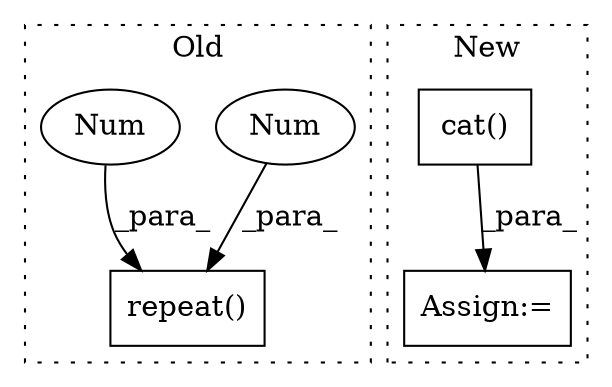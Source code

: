 digraph G {
subgraph cluster0 {
1 [label="repeat()" a="75" s="5200,5230" l="26,1" shape="box"];
4 [label="Num" a="76" s="5229" l="1" shape="ellipse"];
5 [label="Num" a="76" s="5226" l="1" shape="ellipse"];
label = "Old";
style="dotted";
}
subgraph cluster1 {
2 [label="cat()" a="75" s="6864,6887" l="10,8" shape="box"];
3 [label="Assign:=" a="68" s="6938" l="3" shape="box"];
label = "New";
style="dotted";
}
2 -> 3 [label="_para_"];
4 -> 1 [label="_para_"];
5 -> 1 [label="_para_"];
}